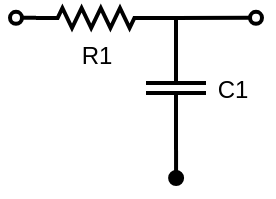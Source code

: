 <mxfile version="14.4.9"><diagram id="OQyvb7_dwXX2rSbZ7u8u" name="Page-1"><mxGraphModel dx="652" dy="414" grid="1" gridSize="5" guides="1" tooltips="1" connect="1" arrows="1" fold="1" page="1" pageScale="1" pageWidth="400" pageHeight="300" math="0" shadow="0"><root><mxCell id="0"/><mxCell id="1" parent="0"/><mxCell id="JX7WSPu-UC85upIB8jVL-10" style="edgeStyle=orthogonalEdgeStyle;rounded=0;orthogonalLoop=1;jettySize=auto;html=1;exitX=0;exitY=0.5;exitDx=0;exitDy=0;exitPerimeter=0;entryX=0;entryY=0.5;entryDx=0;entryDy=0;entryPerimeter=0;endArrow=none;endFill=0;strokeWidth=2;" edge="1" parent="1" source="JX7WSPu-UC85upIB8jVL-2" target="JX7WSPu-UC85upIB8jVL-3"><mxGeometry relative="1" as="geometry"/></mxCell><mxCell id="JX7WSPu-UC85upIB8jVL-15" style="edgeStyle=orthogonalEdgeStyle;rounded=0;orthogonalLoop=1;jettySize=auto;html=1;endArrow=oval;endFill=0;endSize=6;strokeWidth=2;" edge="1" parent="1"><mxGeometry relative="1" as="geometry"><mxPoint x="140" y="119.834" as="targetPoint"/><mxPoint x="150" y="119.89" as="sourcePoint"/></mxGeometry></mxCell><mxCell id="JX7WSPu-UC85upIB8jVL-2" value="R1" style="pointerEvents=1;verticalLabelPosition=bottom;shadow=0;dashed=0;align=center;html=1;verticalAlign=top;shape=mxgraph.electrical.resistors.resistor_2;strokeWidth=2;direction=west;" vertex="1" parent="1"><mxGeometry x="150" y="115" width="60" height="10" as="geometry"/></mxCell><mxCell id="JX7WSPu-UC85upIB8jVL-13" style="edgeStyle=orthogonalEdgeStyle;rounded=0;orthogonalLoop=1;jettySize=auto;html=1;exitX=1;exitY=0.5;exitDx=0;exitDy=0;exitPerimeter=0;endArrow=oval;endFill=1;endSize=6;strokeWidth=2;" edge="1" parent="1" source="JX7WSPu-UC85upIB8jVL-3"><mxGeometry relative="1" as="geometry"><mxPoint x="220.056" y="200" as="targetPoint"/></mxGeometry></mxCell><mxCell id="JX7WSPu-UC85upIB8jVL-3" value="C1" style="pointerEvents=1;verticalLabelPosition=bottom;shadow=0;dashed=0;align=center;html=1;verticalAlign=top;shape=mxgraph.electrical.capacitors.capacitor_1;direction=south;spacingTop=-38;spacing=2;spacingRight=-55;spacingBottom=0;strokeWidth=2;flipV=0;flipH=1;aspect=fixed;sketch=0;" vertex="1" parent="1"><mxGeometry x="205" y="130" width="30" height="50" as="geometry"/></mxCell><mxCell id="JX7WSPu-UC85upIB8jVL-17" style="edgeStyle=orthogonalEdgeStyle;rounded=0;orthogonalLoop=1;jettySize=auto;html=1;endArrow=oval;endFill=0;endSize=6;strokeWidth=2;" edge="1" parent="1"><mxGeometry relative="1" as="geometry"><mxPoint x="260" y="119.86" as="targetPoint"/><mxPoint x="220" y="120" as="sourcePoint"/><Array as="points"><mxPoint x="260" y="120"/></Array></mxGeometry></mxCell></root></mxGraphModel></diagram></mxfile>